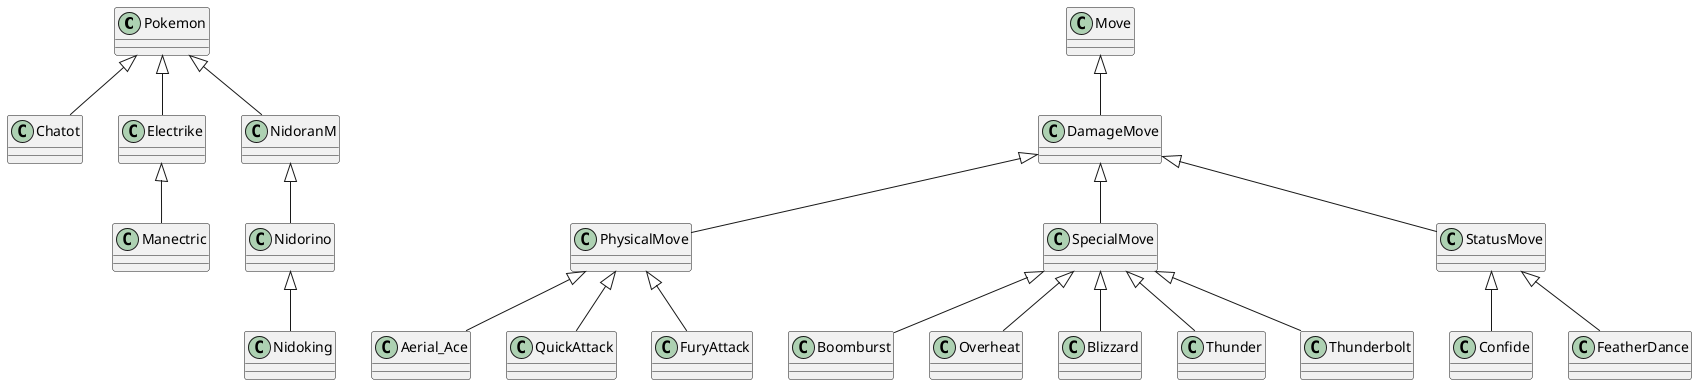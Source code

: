 @startuml
'https://plantuml.com/class-diagram

Pokemon <|-- Chatot
Pokemon <|-- Electrike
Pokemon <|-- NidoranM
Electrike <|-- Manectric
NidoranM <|-- Nidorino
Nidorino <|-- Nidoking

Move <|-- DamageMove
DamageMove <|-- PhysicalMove
DamageMove <|-- SpecialMove
DamageMove <|-- StatusMove
PhysicalMove <|-- Aerial_Ace
PhysicalMove <|-- QuickAttack
PhysicalMove <|-- FuryAttack
SpecialMove <|-- Boomburst
SpecialMove <|-- Overheat
SpecialMove <|-- Blizzard
SpecialMove <|-- Thunder
SpecialMove <|-- Thunderbolt
StatusMove <|-- Confide
StatusMove <|-- FeatherDance

@enduml